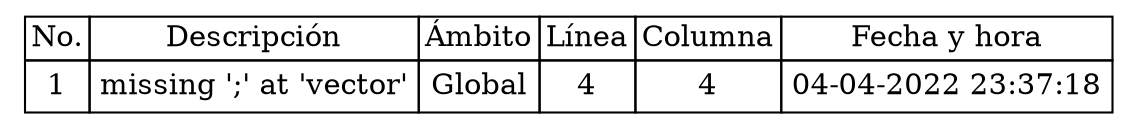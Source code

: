 
	digraph {
		tablaSimbolos [
		  shape=plaintext
		  label=<
			<table border='0' cellborder='1' color='black' cellspacing='0'>
			  <tr>
				  <td>No.</td>
				  <td>Descripción</td>
				  <td>Ámbito</td>
				  <td>Línea</td>
				  <td>Columna</td>
				  <td>Fecha y hora</td>
			  </tr>
	
<tr>
<td cellpadding='4'>
1
</td>
<td cellpadding='4'>missing ';' at 'vector'
</td>
<td cellpadding='4'>Global
</td>
<td cellpadding='4'>4
</td>
<td cellpadding='4'>
4
</td>
<td cellpadding='4'>
04-04-2022 23:37:18
</td>
</tr>

		</table>
		>];
	}
	